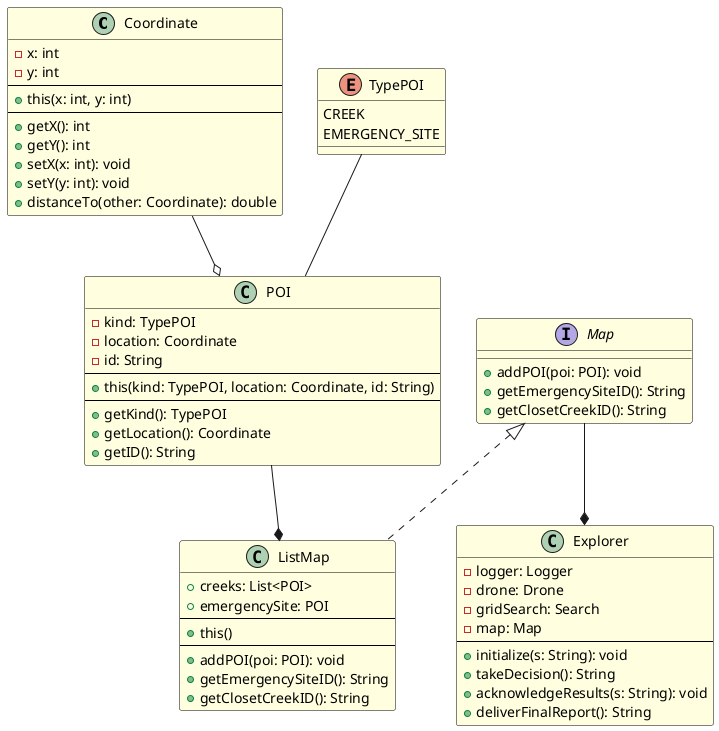 @startuml

!define MyTheme
skinparam class {
    BackgroundColor #LightYellow
    BorderColor #000000
    FontColor #000000
}

skinparam stereotypeCBackgroundColor #LightYellow
skinparam stereotypeCBorderColor #000000
skinparam stereotypeCFontColor #000000

class Coordinate {
    - x: int
    - y: int
    --
    + this(x: int, y: int)
    --
    + getX(): int
    + getY(): int
    + setX(x: int): void
    + setY(y: int): void
    + distanceTo(other: Coordinate): double
}

class ListMap {
    + creeks: List<POI>
    + emergencySite: POI
    --
    + this()
    --
    + addPOI(poi: POI): void
    + getEmergencySiteID(): String
    + getClosetCreekID(): String
}

interface Map {
    + addPOI(poi: POI): void
    + getEmergencySiteID(): String
    + getClosetCreekID(): String
}

enum TypePOI {
  CREEK
  EMERGENCY_SITE
}

class POI {
  - kind: TypePOI
  - location: Coordinate
  - id: String
  --
  + this(kind: TypePOI, location: Coordinate, id: String)
  --
  + getKind(): TypePOI
  + getLocation(): Coordinate
  + getID(): String
}

class Explorer {
  - logger: Logger
  - drone: Drone
  - gridSearch: Search
  - map: Map
  --
  + initialize(s: String): void
  + takeDecision(): String
  + acknowledgeResults(s: String): void
  + deliverFinalReport(): String
}

Map <|.. ListMap
Coordinate --o POI
POI --* ListMap
Map --* Explorer
TypePOI -- POI

@enduml